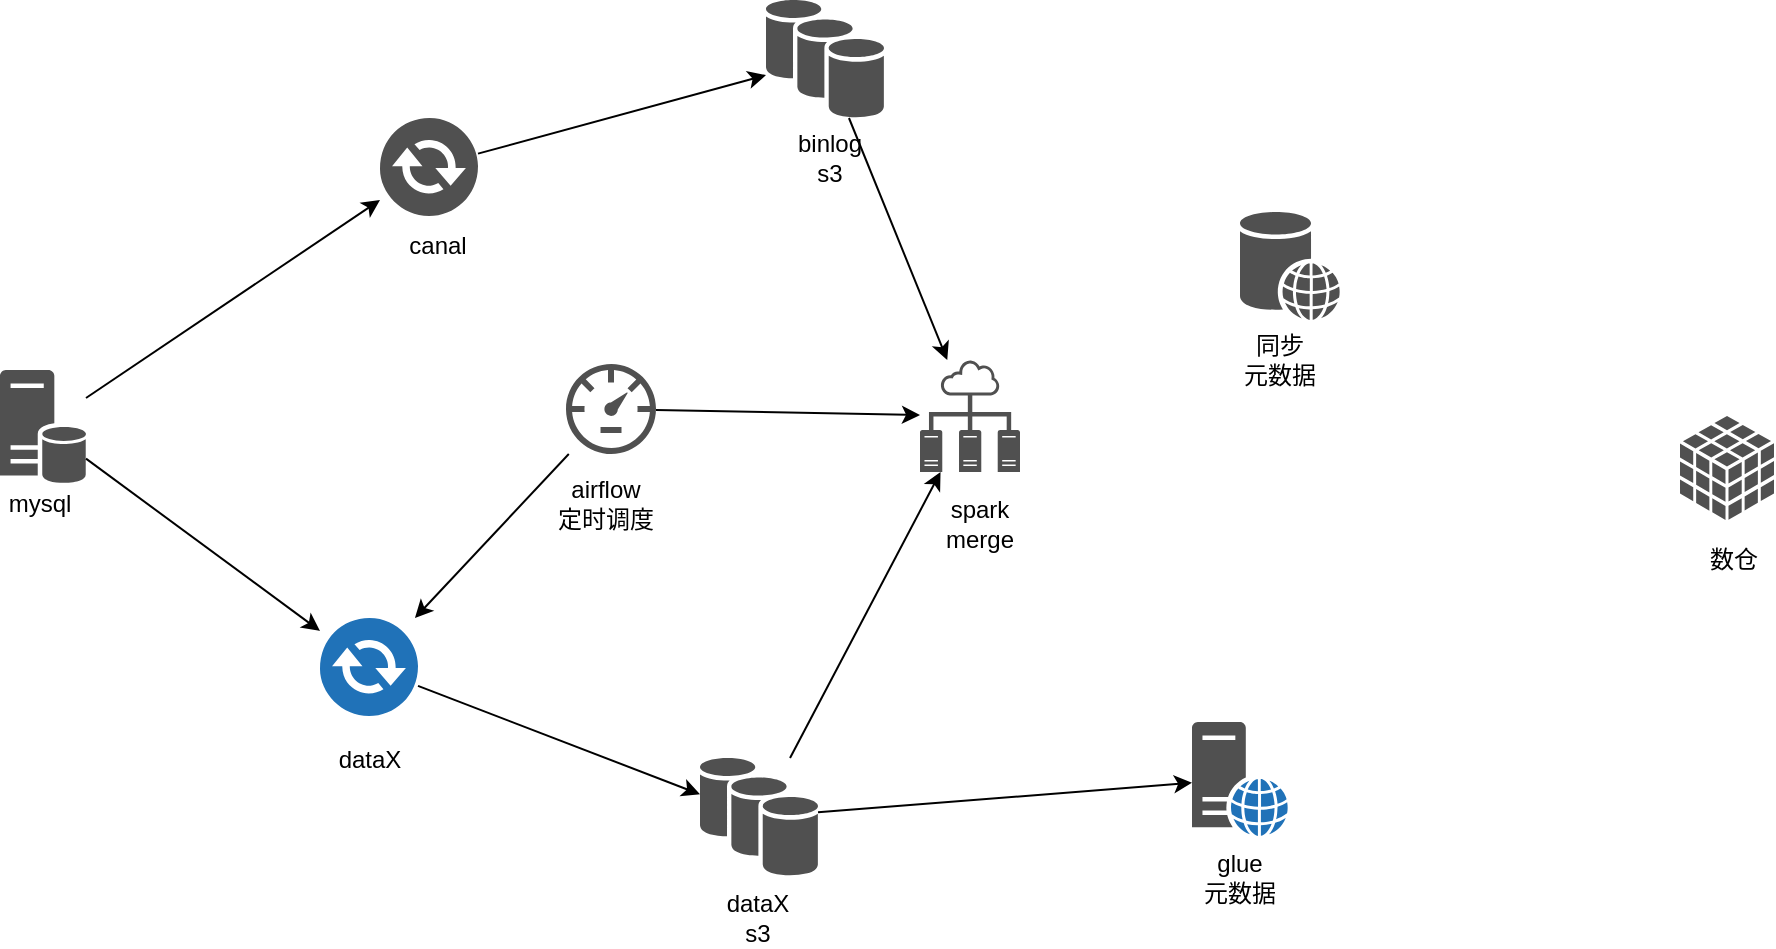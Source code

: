 <mxfile version="11.1.4" type="github"><diagram id="5G3DccSjeHKjEDHqZjOz" name="第 1 页"><mxGraphModel dx="946" dy="664" grid="1" gridSize="10" guides="1" tooltips="1" connect="1" arrows="1" fold="1" page="1" pageScale="1" pageWidth="1169" pageHeight="827" math="0" shadow="0"><root><mxCell id="0"/><mxCell id="1" parent="0"/><mxCell id="3kG8ImNUKxXZy9g2lX6r-28" style="edgeStyle=none;rounded=0;orthogonalLoop=1;jettySize=auto;html=1;" edge="1" parent="1" source="3kG8ImNUKxXZy9g2lX6r-1" target="3kG8ImNUKxXZy9g2lX6r-14"><mxGeometry relative="1" as="geometry"/></mxCell><mxCell id="3kG8ImNUKxXZy9g2lX6r-1" value="" style="shadow=0;dashed=0;html=1;strokeColor=none;fillColor=#505050;labelPosition=center;verticalLabelPosition=bottom;verticalAlign=top;outlineConnect=0;align=center;shape=mxgraph.office.databases.database_availability_group;" vertex="1" parent="1"><mxGeometry x="433" y="130" width="59" height="59" as="geometry"/></mxCell><mxCell id="3kG8ImNUKxXZy9g2lX6r-6" style="rounded=0;orthogonalLoop=1;jettySize=auto;html=1;" edge="1" parent="1" source="3kG8ImNUKxXZy9g2lX6r-8" target="3kG8ImNUKxXZy9g2lX6r-1"><mxGeometry relative="1" as="geometry"/></mxCell><mxCell id="3kG8ImNUKxXZy9g2lX6r-7" style="edgeStyle=none;rounded=0;orthogonalLoop=1;jettySize=auto;html=1;" edge="1" parent="1" source="3kG8ImNUKxXZy9g2lX6r-10" target="3kG8ImNUKxXZy9g2lX6r-4"><mxGeometry relative="1" as="geometry"/></mxCell><mxCell id="3kG8ImNUKxXZy9g2lX6r-2" value="" style="shadow=0;dashed=0;html=1;strokeColor=none;fillColor=#505050;labelPosition=center;verticalLabelPosition=bottom;verticalAlign=top;outlineConnect=0;align=center;shape=mxgraph.office.databases.database_server;" vertex="1" parent="1"><mxGeometry x="50" y="315" width="43" height="57" as="geometry"/></mxCell><mxCell id="3kG8ImNUKxXZy9g2lX6r-3" value="" style="shadow=0;dashed=0;html=1;strokeColor=none;fillColor=#505050;labelPosition=center;verticalLabelPosition=bottom;verticalAlign=top;outlineConnect=0;align=center;shape=mxgraph.office.databases.web_store;" vertex="1" parent="1"><mxGeometry x="670" y="236" width="50" height="54" as="geometry"/></mxCell><mxCell id="3kG8ImNUKxXZy9g2lX6r-29" style="edgeStyle=none;rounded=0;orthogonalLoop=1;jettySize=auto;html=1;" edge="1" parent="1" source="3kG8ImNUKxXZy9g2lX6r-4" target="3kG8ImNUKxXZy9g2lX6r-14"><mxGeometry relative="1" as="geometry"/></mxCell><mxCell id="3kG8ImNUKxXZy9g2lX6r-31" style="edgeStyle=none;rounded=0;orthogonalLoop=1;jettySize=auto;html=1;" edge="1" parent="1" source="3kG8ImNUKxXZy9g2lX6r-4" target="3kG8ImNUKxXZy9g2lX6r-30"><mxGeometry relative="1" as="geometry"/></mxCell><mxCell id="3kG8ImNUKxXZy9g2lX6r-4" value="" style="shadow=0;dashed=0;html=1;strokeColor=none;fillColor=#505050;labelPosition=center;verticalLabelPosition=bottom;verticalAlign=top;outlineConnect=0;align=center;shape=mxgraph.office.databases.database_availability_group;" vertex="1" parent="1"><mxGeometry x="400" y="509" width="59" height="59" as="geometry"/></mxCell><mxCell id="3kG8ImNUKxXZy9g2lX6r-21" style="edgeStyle=none;rounded=0;orthogonalLoop=1;jettySize=auto;html=1;" edge="1" parent="1" source="3kG8ImNUKxXZy9g2lX6r-5" target="3kG8ImNUKxXZy9g2lX6r-10"><mxGeometry relative="1" as="geometry"/></mxCell><mxCell id="3kG8ImNUKxXZy9g2lX6r-22" style="edgeStyle=none;rounded=0;orthogonalLoop=1;jettySize=auto;html=1;" edge="1" parent="1" source="3kG8ImNUKxXZy9g2lX6r-5" target="3kG8ImNUKxXZy9g2lX6r-14"><mxGeometry relative="1" as="geometry"/></mxCell><mxCell id="3kG8ImNUKxXZy9g2lX6r-5" value="" style="pointerEvents=1;shadow=0;dashed=0;html=1;strokeColor=none;fillColor=#505050;labelPosition=center;verticalLabelPosition=bottom;verticalAlign=top;outlineConnect=0;align=center;shape=mxgraph.office.concepts.bandwidth;" vertex="1" parent="1"><mxGeometry x="333" y="312" width="45" height="45" as="geometry"/></mxCell><mxCell id="3kG8ImNUKxXZy9g2lX6r-8" value="" style="pointerEvents=1;shadow=0;dashed=0;html=1;strokeColor=none;fillColor=#505050;labelPosition=center;verticalLabelPosition=bottom;verticalAlign=top;outlineConnect=0;align=center;shape=mxgraph.office.communications.exchange_active_sync;" vertex="1" parent="1"><mxGeometry x="240" y="189" width="49" height="49" as="geometry"/></mxCell><mxCell id="3kG8ImNUKxXZy9g2lX6r-9" style="rounded=0;orthogonalLoop=1;jettySize=auto;html=1;" edge="1" parent="1" source="3kG8ImNUKxXZy9g2lX6r-2" target="3kG8ImNUKxXZy9g2lX6r-8"><mxGeometry relative="1" as="geometry"><mxPoint x="183" y="339.417" as="sourcePoint"/><mxPoint x="390" y="251.963" as="targetPoint"/></mxGeometry></mxCell><mxCell id="3kG8ImNUKxXZy9g2lX6r-10" value="" style="pointerEvents=1;shadow=0;dashed=0;html=1;strokeColor=none;fillColor=#505050;labelPosition=center;verticalLabelPosition=bottom;verticalAlign=top;outlineConnect=0;align=center;shape=mxgraph.office.communications.exchange_active_sync;fillColor=#2072B8;" vertex="1" parent="1"><mxGeometry x="210" y="439" width="49" height="49" as="geometry"/></mxCell><mxCell id="3kG8ImNUKxXZy9g2lX6r-11" style="edgeStyle=none;rounded=0;orthogonalLoop=1;jettySize=auto;html=1;" edge="1" parent="1" source="3kG8ImNUKxXZy9g2lX6r-2" target="3kG8ImNUKxXZy9g2lX6r-10"><mxGeometry relative="1" as="geometry"><mxPoint x="183" y="359.677" as="sourcePoint"/><mxPoint x="384" y="464.165" as="targetPoint"/></mxGeometry></mxCell><mxCell id="3kG8ImNUKxXZy9g2lX6r-12" value="binlog&lt;br&gt;s3" style="text;html=1;strokeColor=none;fillColor=none;align=center;verticalAlign=middle;whiteSpace=wrap;rounded=0;" vertex="1" parent="1"><mxGeometry x="445" y="199" width="40" height="20" as="geometry"/></mxCell><mxCell id="3kG8ImNUKxXZy9g2lX6r-13" value="dataX&lt;br&gt;s3" style="text;html=1;strokeColor=none;fillColor=none;align=center;verticalAlign=middle;whiteSpace=wrap;rounded=0;" vertex="1" parent="1"><mxGeometry x="409" y="579" width="40" height="20" as="geometry"/></mxCell><mxCell id="3kG8ImNUKxXZy9g2lX6r-14" value="" style="pointerEvents=1;shadow=0;dashed=0;html=1;strokeColor=none;fillColor=#505050;labelPosition=center;verticalLabelPosition=bottom;verticalAlign=top;outlineConnect=0;align=center;shape=mxgraph.office.concepts.technical_diagram;" vertex="1" parent="1"><mxGeometry x="510" y="310" width="50" height="56" as="geometry"/></mxCell><mxCell id="3kG8ImNUKxXZy9g2lX6r-15" value="airflow&lt;br&gt;定时调度" style="text;html=1;strokeColor=none;fillColor=none;align=center;verticalAlign=middle;whiteSpace=wrap;rounded=0;" vertex="1" parent="1"><mxGeometry x="313" y="372" width="80" height="20" as="geometry"/></mxCell><mxCell id="3kG8ImNUKxXZy9g2lX6r-16" value="" style="shadow=0;dashed=0;html=1;strokeColor=none;fillColor=#505050;labelPosition=center;verticalLabelPosition=bottom;verticalAlign=top;outlineConnect=0;align=center;shape=mxgraph.office.databases.database_cube;" vertex="1" parent="1"><mxGeometry x="890" y="338" width="47" height="52" as="geometry"/></mxCell><mxCell id="3kG8ImNUKxXZy9g2lX6r-17" value="mysql" style="text;html=1;strokeColor=none;fillColor=none;align=center;verticalAlign=middle;whiteSpace=wrap;rounded=0;" vertex="1" parent="1"><mxGeometry x="50" y="372" width="40" height="20" as="geometry"/></mxCell><mxCell id="3kG8ImNUKxXZy9g2lX6r-18" value="数仓" style="text;html=1;strokeColor=none;fillColor=none;align=center;verticalAlign=middle;whiteSpace=wrap;rounded=0;" vertex="1" parent="1"><mxGeometry x="897" y="400" width="40" height="20" as="geometry"/></mxCell><mxCell id="3kG8ImNUKxXZy9g2lX6r-23" value="spark&lt;br&gt;merge" style="text;html=1;strokeColor=none;fillColor=none;align=center;verticalAlign=middle;whiteSpace=wrap;rounded=0;" vertex="1" parent="1"><mxGeometry x="520" y="382" width="40" height="20" as="geometry"/></mxCell><mxCell id="3kG8ImNUKxXZy9g2lX6r-26" value="glue&lt;br&gt;元数据" style="text;html=1;strokeColor=none;fillColor=none;align=center;verticalAlign=middle;whiteSpace=wrap;rounded=0;" vertex="1" parent="1"><mxGeometry x="630" y="559" width="80" height="20" as="geometry"/></mxCell><mxCell id="3kG8ImNUKxXZy9g2lX6r-27" value="同步&lt;br&gt;元数据" style="text;html=1;strokeColor=none;fillColor=none;align=center;verticalAlign=middle;whiteSpace=wrap;rounded=0;" vertex="1" parent="1"><mxGeometry x="660" y="300" width="60" height="20" as="geometry"/></mxCell><mxCell id="3kG8ImNUKxXZy9g2lX6r-30" value="" style="pointerEvents=1;shadow=0;dashed=0;html=1;strokeColor=none;fillColor=#505050;labelPosition=center;verticalLabelPosition=bottom;verticalAlign=top;outlineConnect=0;align=center;shape=mxgraph.office.servers.web_server_blue;" vertex="1" parent="1"><mxGeometry x="646" y="491" width="48" height="57" as="geometry"/></mxCell><mxCell id="3kG8ImNUKxXZy9g2lX6r-33" value="canal" style="text;html=1;strokeColor=none;fillColor=none;align=center;verticalAlign=middle;whiteSpace=wrap;rounded=0;" vertex="1" parent="1"><mxGeometry x="249" y="243" width="40" height="20" as="geometry"/></mxCell><mxCell id="3kG8ImNUKxXZy9g2lX6r-35" value="dataX" style="text;html=1;strokeColor=none;fillColor=none;align=center;verticalAlign=middle;whiteSpace=wrap;rounded=0;" vertex="1" parent="1"><mxGeometry x="215" y="500" width="40" height="20" as="geometry"/></mxCell></root></mxGraphModel></diagram></mxfile>